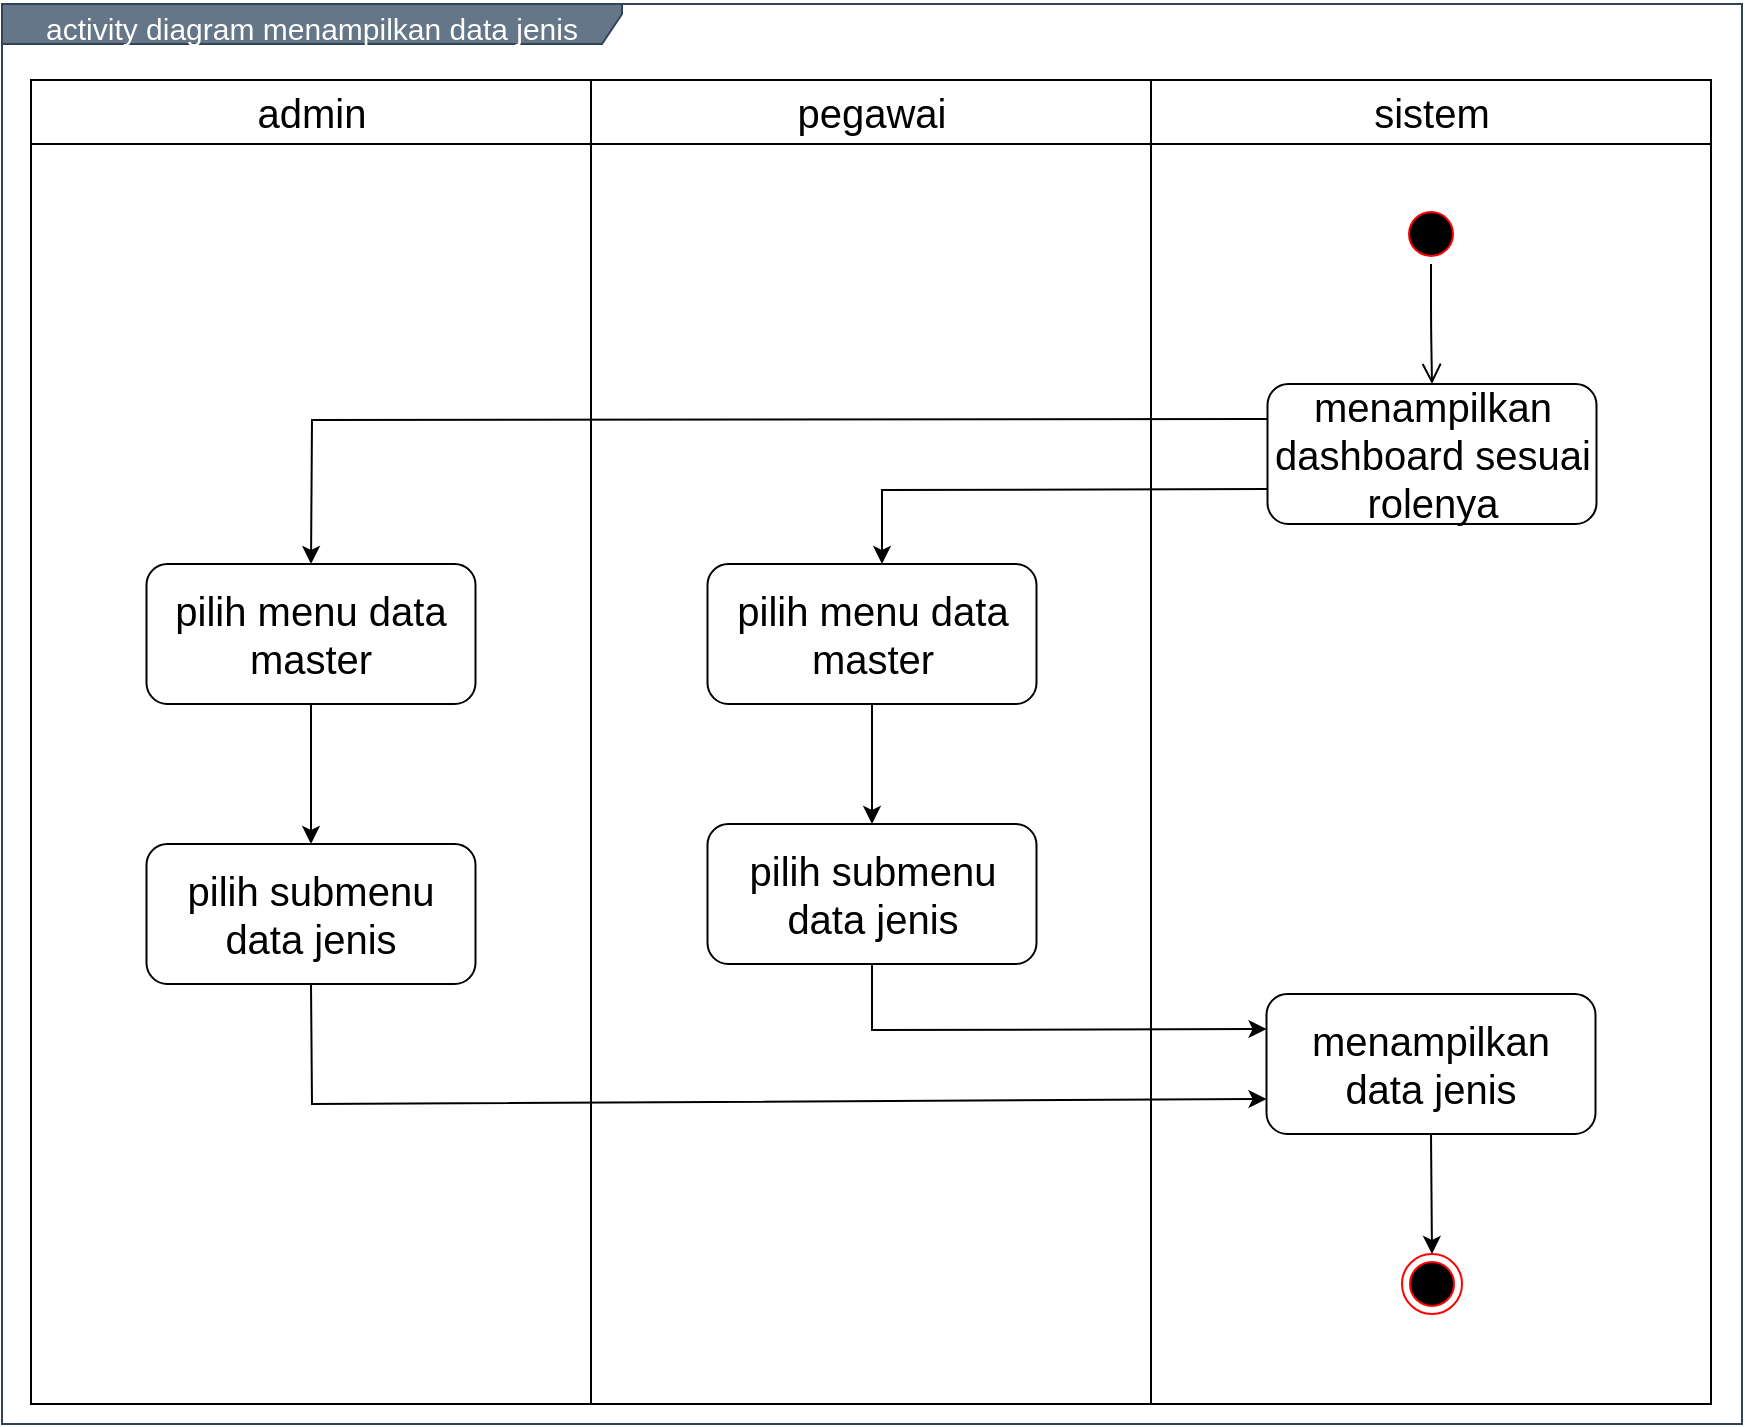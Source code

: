 <mxfile version="14.9.6" type="device"><diagram id="ksjOEFW7i_MgrRZl2GJg" name="Page-1"><mxGraphModel dx="1698" dy="925" grid="1" gridSize="10" guides="1" tooltips="1" connect="1" arrows="1" fold="1" page="1" pageScale="1" pageWidth="850" pageHeight="1100" math="0" shadow="0"><root><mxCell id="0"/><mxCell id="1" parent="0"/><mxCell id="UU_mhi3K4taKUHTanWB_-1" value="&lt;font style=&quot;font-size: 15px&quot;&gt;activity diagram menampilkan data jenis&lt;/font&gt;" style="shape=umlFrame;whiteSpace=wrap;html=1;fontSize=20;align=center;width=310;height=20;fillColor=#647687;strokeColor=#314354;fontColor=#ffffff;" vertex="1" parent="1"><mxGeometry x="160" y="100" width="870" height="710" as="geometry"/></mxCell><mxCell id="UU_mhi3K4taKUHTanWB_-2" value="admin" style="swimlane;whiteSpace=wrap;fontSize=20;fontStyle=0;startSize=32;" vertex="1" parent="1"><mxGeometry x="174.5" y="138" width="280" height="662" as="geometry"/></mxCell><mxCell id="UU_mhi3K4taKUHTanWB_-3" value="pilih menu data master" style="rounded=1;whiteSpace=wrap;html=1;fontSize=20;align=center;" vertex="1" parent="UU_mhi3K4taKUHTanWB_-2"><mxGeometry x="57.75" y="242" width="164.5" height="70" as="geometry"/></mxCell><mxCell id="UU_mhi3K4taKUHTanWB_-4" value="pilih submenu data jenis" style="rounded=1;whiteSpace=wrap;html=1;fontSize=20;align=center;" vertex="1" parent="UU_mhi3K4taKUHTanWB_-2"><mxGeometry x="57.75" y="382" width="164.5" height="70" as="geometry"/></mxCell><mxCell id="UU_mhi3K4taKUHTanWB_-5" value="" style="endArrow=classic;html=1;exitX=0.5;exitY=1;exitDx=0;exitDy=0;entryX=0.5;entryY=0;entryDx=0;entryDy=0;" edge="1" parent="UU_mhi3K4taKUHTanWB_-2" source="UU_mhi3K4taKUHTanWB_-3" target="UU_mhi3K4taKUHTanWB_-4"><mxGeometry width="50" height="50" relative="1" as="geometry"><mxPoint x="430.5" y="322" as="sourcePoint"/><mxPoint x="140.5" y="382" as="targetPoint"/></mxGeometry></mxCell><mxCell id="UU_mhi3K4taKUHTanWB_-6" value="pegawai" style="swimlane;whiteSpace=wrap;fontSize=20;fontStyle=0;startSize=32;" vertex="1" parent="1"><mxGeometry x="454.5" y="138" width="280" height="662" as="geometry"/></mxCell><mxCell id="UU_mhi3K4taKUHTanWB_-7" value="sistem" style="swimlane;whiteSpace=wrap;fontSize=20;fontStyle=0;startSize=32;" vertex="1" parent="1"><mxGeometry x="734.5" y="138" width="280" height="662" as="geometry"/></mxCell><mxCell id="UU_mhi3K4taKUHTanWB_-8" value="" style="ellipse;html=1;shape=endState;fillColor=#000000;strokeColor=#ff0000;fontSize=20;align=center;" vertex="1" parent="UU_mhi3K4taKUHTanWB_-7"><mxGeometry x="125.5" y="587" width="30" height="30" as="geometry"/></mxCell><mxCell id="UU_mhi3K4taKUHTanWB_-9" value="" style="ellipse;html=1;shape=startState;fillColor=#000000;strokeColor=#ff0000;fontSize=20;align=center;" vertex="1" parent="UU_mhi3K4taKUHTanWB_-7"><mxGeometry x="125" y="62" width="30" height="30" as="geometry"/></mxCell><mxCell id="UU_mhi3K4taKUHTanWB_-10" value="" style="edgeStyle=orthogonalEdgeStyle;html=1;verticalAlign=bottom;endArrow=open;endSize=8;fontSize=20;entryX=0.5;entryY=0;entryDx=0;entryDy=0;" edge="1" parent="UU_mhi3K4taKUHTanWB_-7" source="UU_mhi3K4taKUHTanWB_-9" target="UU_mhi3K4taKUHTanWB_-11"><mxGeometry relative="1" as="geometry"><mxPoint x="140" y="152" as="targetPoint"/></mxGeometry></mxCell><mxCell id="UU_mhi3K4taKUHTanWB_-11" value="menampilkan dashboard sesuai rolenya" style="rounded=1;whiteSpace=wrap;html=1;fontSize=20;align=center;" vertex="1" parent="UU_mhi3K4taKUHTanWB_-7"><mxGeometry x="58.25" y="152" width="164.5" height="70" as="geometry"/></mxCell><mxCell id="UU_mhi3K4taKUHTanWB_-12" value="pilih menu data master" style="rounded=1;whiteSpace=wrap;html=1;fontSize=20;align=center;" vertex="1" parent="1"><mxGeometry x="512.75" y="380" width="164.5" height="70" as="geometry"/></mxCell><mxCell id="UU_mhi3K4taKUHTanWB_-13" value="menampilkan data jenis" style="rounded=1;whiteSpace=wrap;html=1;fontSize=20;align=center;" vertex="1" parent="1"><mxGeometry x="792.25" y="595" width="164.5" height="70" as="geometry"/></mxCell><mxCell id="UU_mhi3K4taKUHTanWB_-14" value="" style="endArrow=classic;html=1;fontSize=20;strokeColor=#000000;entryX=0;entryY=0.75;entryDx=0;entryDy=0;rounded=0;exitX=0.5;exitY=1;exitDx=0;exitDy=0;" edge="1" parent="1" source="UU_mhi3K4taKUHTanWB_-4" target="UU_mhi3K4taKUHTanWB_-13"><mxGeometry width="50" height="50" relative="1" as="geometry"><mxPoint x="290" y="700" as="sourcePoint"/><mxPoint x="460" y="480" as="targetPoint"/><Array as="points"><mxPoint x="315" y="650"/></Array></mxGeometry></mxCell><mxCell id="UU_mhi3K4taKUHTanWB_-15" value="" style="endArrow=classic;html=1;fontSize=20;strokeColor=#000000;entryX=0;entryY=0.25;entryDx=0;entryDy=0;rounded=0;exitX=0.5;exitY=1;exitDx=0;exitDy=0;" edge="1" parent="1" source="UU_mhi3K4taKUHTanWB_-17" target="UU_mhi3K4taKUHTanWB_-13"><mxGeometry width="50" height="50" relative="1" as="geometry"><mxPoint x="595" y="520" as="sourcePoint"/><mxPoint x="802.25" y="542.5" as="targetPoint"/><Array as="points"><mxPoint x="595" y="613"/></Array></mxGeometry></mxCell><mxCell id="UU_mhi3K4taKUHTanWB_-16" value="" style="endArrow=classic;html=1;fontSize=20;strokeColor=#000000;entryX=0.5;entryY=0;entryDx=0;entryDy=0;exitX=0.5;exitY=1;exitDx=0;exitDy=0;" edge="1" parent="1" source="UU_mhi3K4taKUHTanWB_-13" target="UU_mhi3K4taKUHTanWB_-8"><mxGeometry width="50" height="50" relative="1" as="geometry"><mxPoint x="874.5" y="1185" as="sourcePoint"/><mxPoint x="894.5" y="1041.0" as="targetPoint"/></mxGeometry></mxCell><mxCell id="UU_mhi3K4taKUHTanWB_-17" value="pilih submenu data jenis" style="rounded=1;whiteSpace=wrap;html=1;fontSize=20;align=center;" vertex="1" parent="1"><mxGeometry x="512.75" y="510" width="164.5" height="70" as="geometry"/></mxCell><mxCell id="UU_mhi3K4taKUHTanWB_-18" value="" style="endArrow=classic;html=1;exitX=0;exitY=0.75;exitDx=0;exitDy=0;rounded=0;" edge="1" parent="1" source="UU_mhi3K4taKUHTanWB_-11"><mxGeometry width="50" height="50" relative="1" as="geometry"><mxPoint x="600" y="580" as="sourcePoint"/><mxPoint x="600" y="380" as="targetPoint"/><Array as="points"><mxPoint x="600" y="343"/></Array></mxGeometry></mxCell><mxCell id="UU_mhi3K4taKUHTanWB_-19" value="" style="endArrow=classic;html=1;exitX=0;exitY=0.25;exitDx=0;exitDy=0;rounded=0;entryX=0.5;entryY=0;entryDx=0;entryDy=0;" edge="1" parent="1" source="UU_mhi3K4taKUHTanWB_-11" target="UU_mhi3K4taKUHTanWB_-3"><mxGeometry width="50" height="50" relative="1" as="geometry"><mxPoint x="802.75" y="352.5" as="sourcePoint"/><mxPoint x="610" y="390" as="targetPoint"/><Array as="points"><mxPoint x="315" y="308"/></Array></mxGeometry></mxCell><mxCell id="UU_mhi3K4taKUHTanWB_-20" value="" style="endArrow=classic;html=1;exitX=0.5;exitY=1;exitDx=0;exitDy=0;entryX=0.5;entryY=0;entryDx=0;entryDy=0;" edge="1" parent="1" source="UU_mhi3K4taKUHTanWB_-12" target="UU_mhi3K4taKUHTanWB_-17"><mxGeometry width="50" height="50" relative="1" as="geometry"><mxPoint x="480" y="560" as="sourcePoint"/><mxPoint x="530" y="510" as="targetPoint"/></mxGeometry></mxCell></root></mxGraphModel></diagram></mxfile>